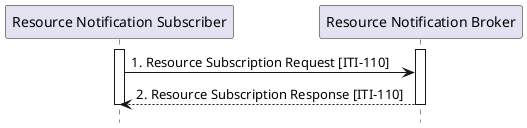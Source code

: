 @startuml
hide footbox
participant "Resource Notification Subscriber" as  Subscriber
participant "Resource Notification Broker" as  Broker



activate Subscriber
activate Broker
Subscriber -> Broker : 1. Resource Subscription Request [ITI-110]

/'
participant "Resource Notification Recipient" as  Recipient
opt handskake HTTPS   
  Broker -> Recipient: Handshake Notification
  alt Handshake Success
  Recipient -> Broker: 200 OK 
  else Handshake Failure
  Recipient ->Broker: 404 Not Found
  end
end
'/

Broker --> Subscriber : 2. Resource Subscription Response [ITI-110]

deactivate Broker
deactivate Subscriber



@enduml

